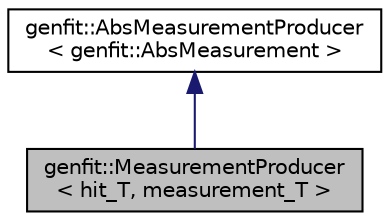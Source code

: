 digraph "genfit::MeasurementProducer&lt; hit_T, measurement_T &gt;"
{
 // LATEX_PDF_SIZE
  edge [fontname="Helvetica",fontsize="10",labelfontname="Helvetica",labelfontsize="10"];
  node [fontname="Helvetica",fontsize="10",shape=record];
  Node1 [label="genfit::MeasurementProducer\l\< hit_T, measurement_T \>",height=0.2,width=0.4,color="black", fillcolor="grey75", style="filled", fontcolor="black",tooltip="Template class for a measurement producer module."];
  Node2 -> Node1 [dir="back",color="midnightblue",fontsize="10",style="solid",fontname="Helvetica"];
  Node2 [label="genfit::AbsMeasurementProducer\l\< genfit::AbsMeasurement \>",height=0.2,width=0.4,color="black", fillcolor="white", style="filled",URL="$classgenfit_1_1AbsMeasurementProducer.html",tooltip=" "];
}
